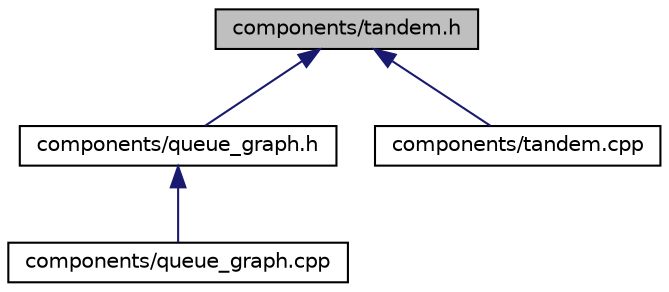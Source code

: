 digraph "components/tandem.h"
{
  edge [fontname="Helvetica",fontsize="10",labelfontname="Helvetica",labelfontsize="10"];
  node [fontname="Helvetica",fontsize="10",shape=record];
  Node3 [label="components/tandem.h",height=0.2,width=0.4,color="black", fillcolor="grey75", style="filled", fontcolor="black"];
  Node3 -> Node4 [dir="back",color="midnightblue",fontsize="10",style="solid",fontname="Helvetica"];
  Node4 [label="components/queue_graph.h",height=0.2,width=0.4,color="black", fillcolor="white", style="filled",URL="$queue__graph_8h.html"];
  Node4 -> Node5 [dir="back",color="midnightblue",fontsize="10",style="solid",fontname="Helvetica"];
  Node5 [label="components/queue_graph.cpp",height=0.2,width=0.4,color="black", fillcolor="white", style="filled",URL="$queue__graph_8cpp.html"];
  Node3 -> Node6 [dir="back",color="midnightblue",fontsize="10",style="solid",fontname="Helvetica"];
  Node6 [label="components/tandem.cpp",height=0.2,width=0.4,color="black", fillcolor="white", style="filled",URL="$tandem_8cpp.html"];
}
